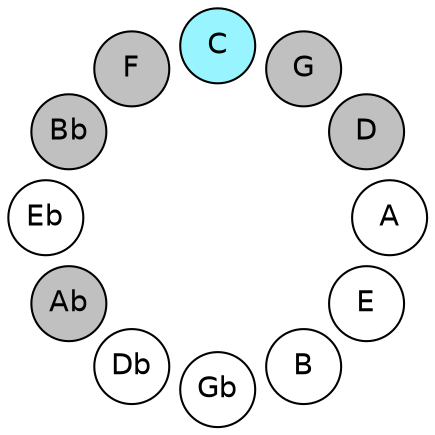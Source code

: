
graph {

layout = circo;
mindist = .1

node [shape = circle, fontname = Helvetica, margin = 0, style = filled]
edge [style=invis]

subgraph 1 {
	E -- B -- Gb -- Db -- Ab -- Eb -- Bb -- F -- C -- G -- D -- A -- E
}

E [fillcolor = white];
B [fillcolor = white];
Gb [fillcolor = white];
Db [fillcolor = white];
Ab [fillcolor = gray];
Eb [fillcolor = white];
Bb [fillcolor = gray];
F [fillcolor = gray];
C [fillcolor = cadetblue1];
G [fillcolor = gray];
D [fillcolor = gray];
A [fillcolor = white];
}
